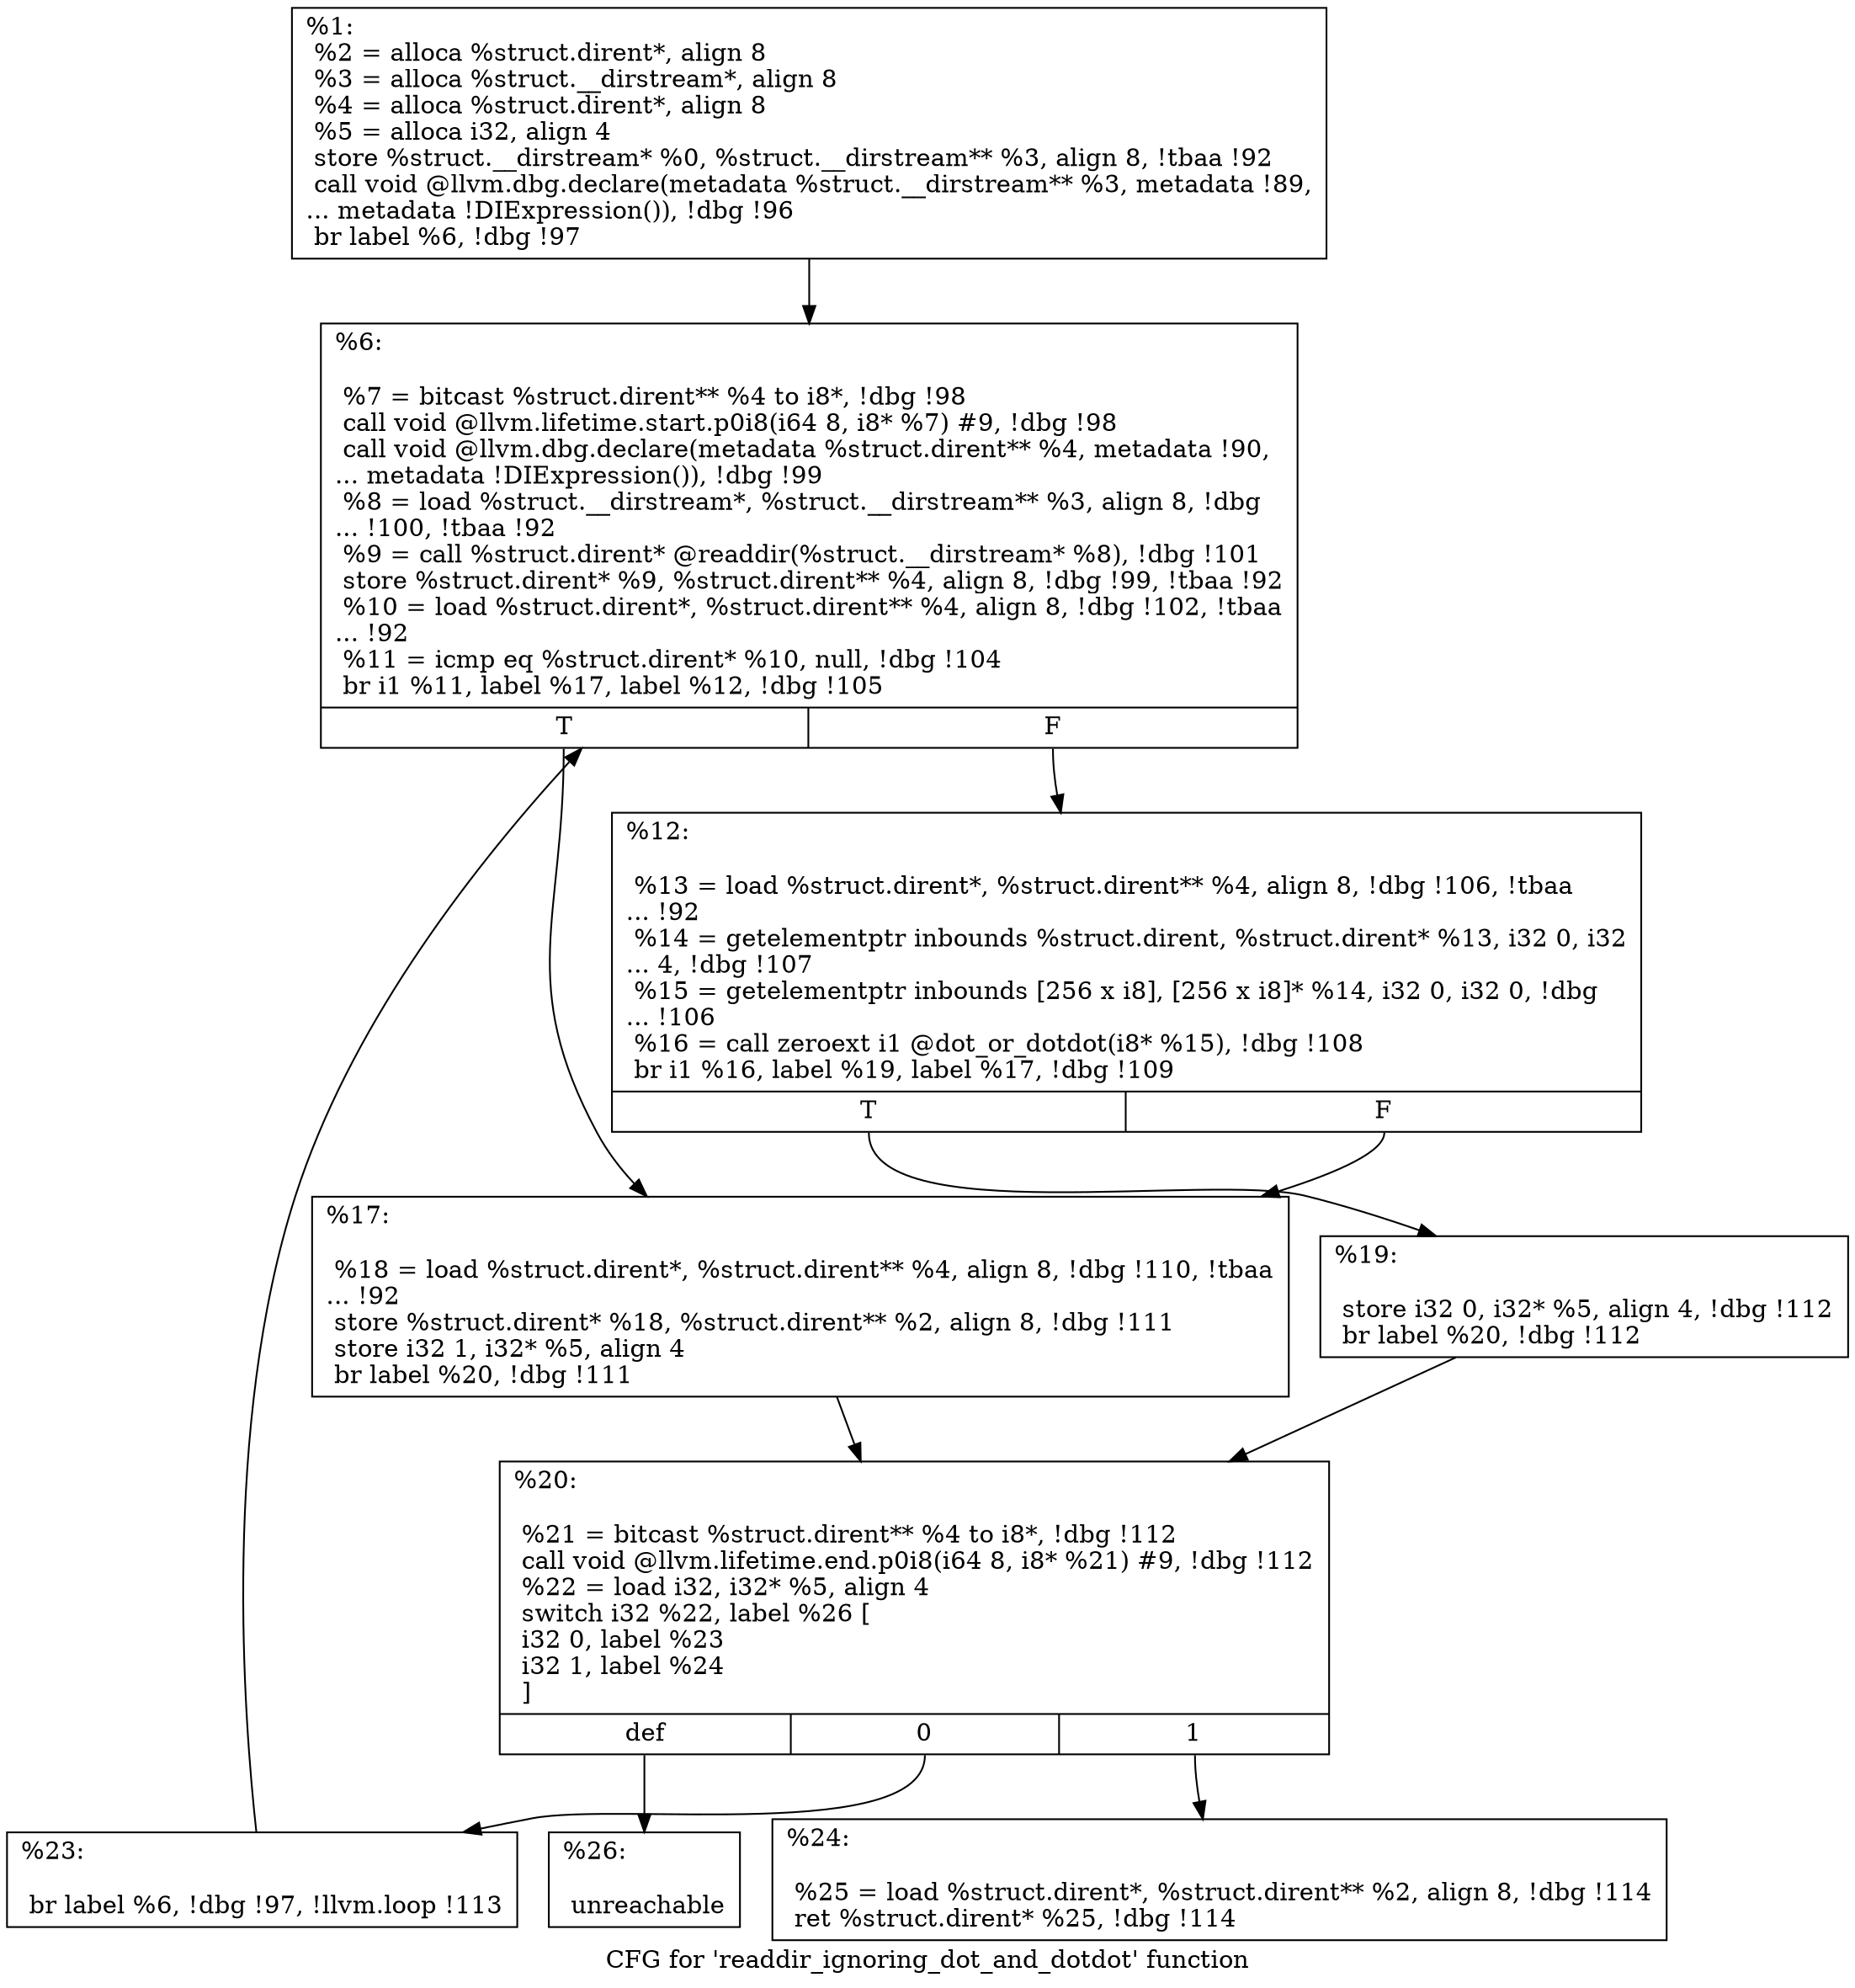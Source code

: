 digraph "CFG for 'readdir_ignoring_dot_and_dotdot' function" {
	label="CFG for 'readdir_ignoring_dot_and_dotdot' function";

	Node0x1ff6250 [shape=record,label="{%1:\l  %2 = alloca %struct.dirent*, align 8\l  %3 = alloca %struct.__dirstream*, align 8\l  %4 = alloca %struct.dirent*, align 8\l  %5 = alloca i32, align 4\l  store %struct.__dirstream* %0, %struct.__dirstream** %3, align 8, !tbaa !92\l  call void @llvm.dbg.declare(metadata %struct.__dirstream** %3, metadata !89,\l... metadata !DIExpression()), !dbg !96\l  br label %6, !dbg !97\l}"];
	Node0x1ff6250 -> Node0x1ff62a0;
	Node0x1ff62a0 [shape=record,label="{%6:\l\l  %7 = bitcast %struct.dirent** %4 to i8*, !dbg !98\l  call void @llvm.lifetime.start.p0i8(i64 8, i8* %7) #9, !dbg !98\l  call void @llvm.dbg.declare(metadata %struct.dirent** %4, metadata !90,\l... metadata !DIExpression()), !dbg !99\l  %8 = load %struct.__dirstream*, %struct.__dirstream** %3, align 8, !dbg\l... !100, !tbaa !92\l  %9 = call %struct.dirent* @readdir(%struct.__dirstream* %8), !dbg !101\l  store %struct.dirent* %9, %struct.dirent** %4, align 8, !dbg !99, !tbaa !92\l  %10 = load %struct.dirent*, %struct.dirent** %4, align 8, !dbg !102, !tbaa\l... !92\l  %11 = icmp eq %struct.dirent* %10, null, !dbg !104\l  br i1 %11, label %17, label %12, !dbg !105\l|{<s0>T|<s1>F}}"];
	Node0x1ff62a0:s0 -> Node0x1ff6340;
	Node0x1ff62a0:s1 -> Node0x1ff62f0;
	Node0x1ff62f0 [shape=record,label="{%12:\l\l  %13 = load %struct.dirent*, %struct.dirent** %4, align 8, !dbg !106, !tbaa\l... !92\l  %14 = getelementptr inbounds %struct.dirent, %struct.dirent* %13, i32 0, i32\l... 4, !dbg !107\l  %15 = getelementptr inbounds [256 x i8], [256 x i8]* %14, i32 0, i32 0, !dbg\l... !106\l  %16 = call zeroext i1 @dot_or_dotdot(i8* %15), !dbg !108\l  br i1 %16, label %19, label %17, !dbg !109\l|{<s0>T|<s1>F}}"];
	Node0x1ff62f0:s0 -> Node0x1ff6390;
	Node0x1ff62f0:s1 -> Node0x1ff6340;
	Node0x1ff6340 [shape=record,label="{%17:\l\l  %18 = load %struct.dirent*, %struct.dirent** %4, align 8, !dbg !110, !tbaa\l... !92\l  store %struct.dirent* %18, %struct.dirent** %2, align 8, !dbg !111\l  store i32 1, i32* %5, align 4\l  br label %20, !dbg !111\l}"];
	Node0x1ff6340 -> Node0x1ff63e0;
	Node0x1ff6390 [shape=record,label="{%19:\l\l  store i32 0, i32* %5, align 4, !dbg !112\l  br label %20, !dbg !112\l}"];
	Node0x1ff6390 -> Node0x1ff63e0;
	Node0x1ff63e0 [shape=record,label="{%20:\l\l  %21 = bitcast %struct.dirent** %4 to i8*, !dbg !112\l  call void @llvm.lifetime.end.p0i8(i64 8, i8* %21) #9, !dbg !112\l  %22 = load i32, i32* %5, align 4\l  switch i32 %22, label %26 [\l    i32 0, label %23\l    i32 1, label %24\l  ]\l|{<s0>def|<s1>0|<s2>1}}"];
	Node0x1ff63e0:s0 -> Node0x1ff64d0;
	Node0x1ff63e0:s1 -> Node0x1ff6430;
	Node0x1ff63e0:s2 -> Node0x1ff6480;
	Node0x1ff6430 [shape=record,label="{%23:\l\l  br label %6, !dbg !97, !llvm.loop !113\l}"];
	Node0x1ff6430 -> Node0x1ff62a0;
	Node0x1ff6480 [shape=record,label="{%24:\l\l  %25 = load %struct.dirent*, %struct.dirent** %2, align 8, !dbg !114\l  ret %struct.dirent* %25, !dbg !114\l}"];
	Node0x1ff64d0 [shape=record,label="{%26:\l\l  unreachable\l}"];
}
